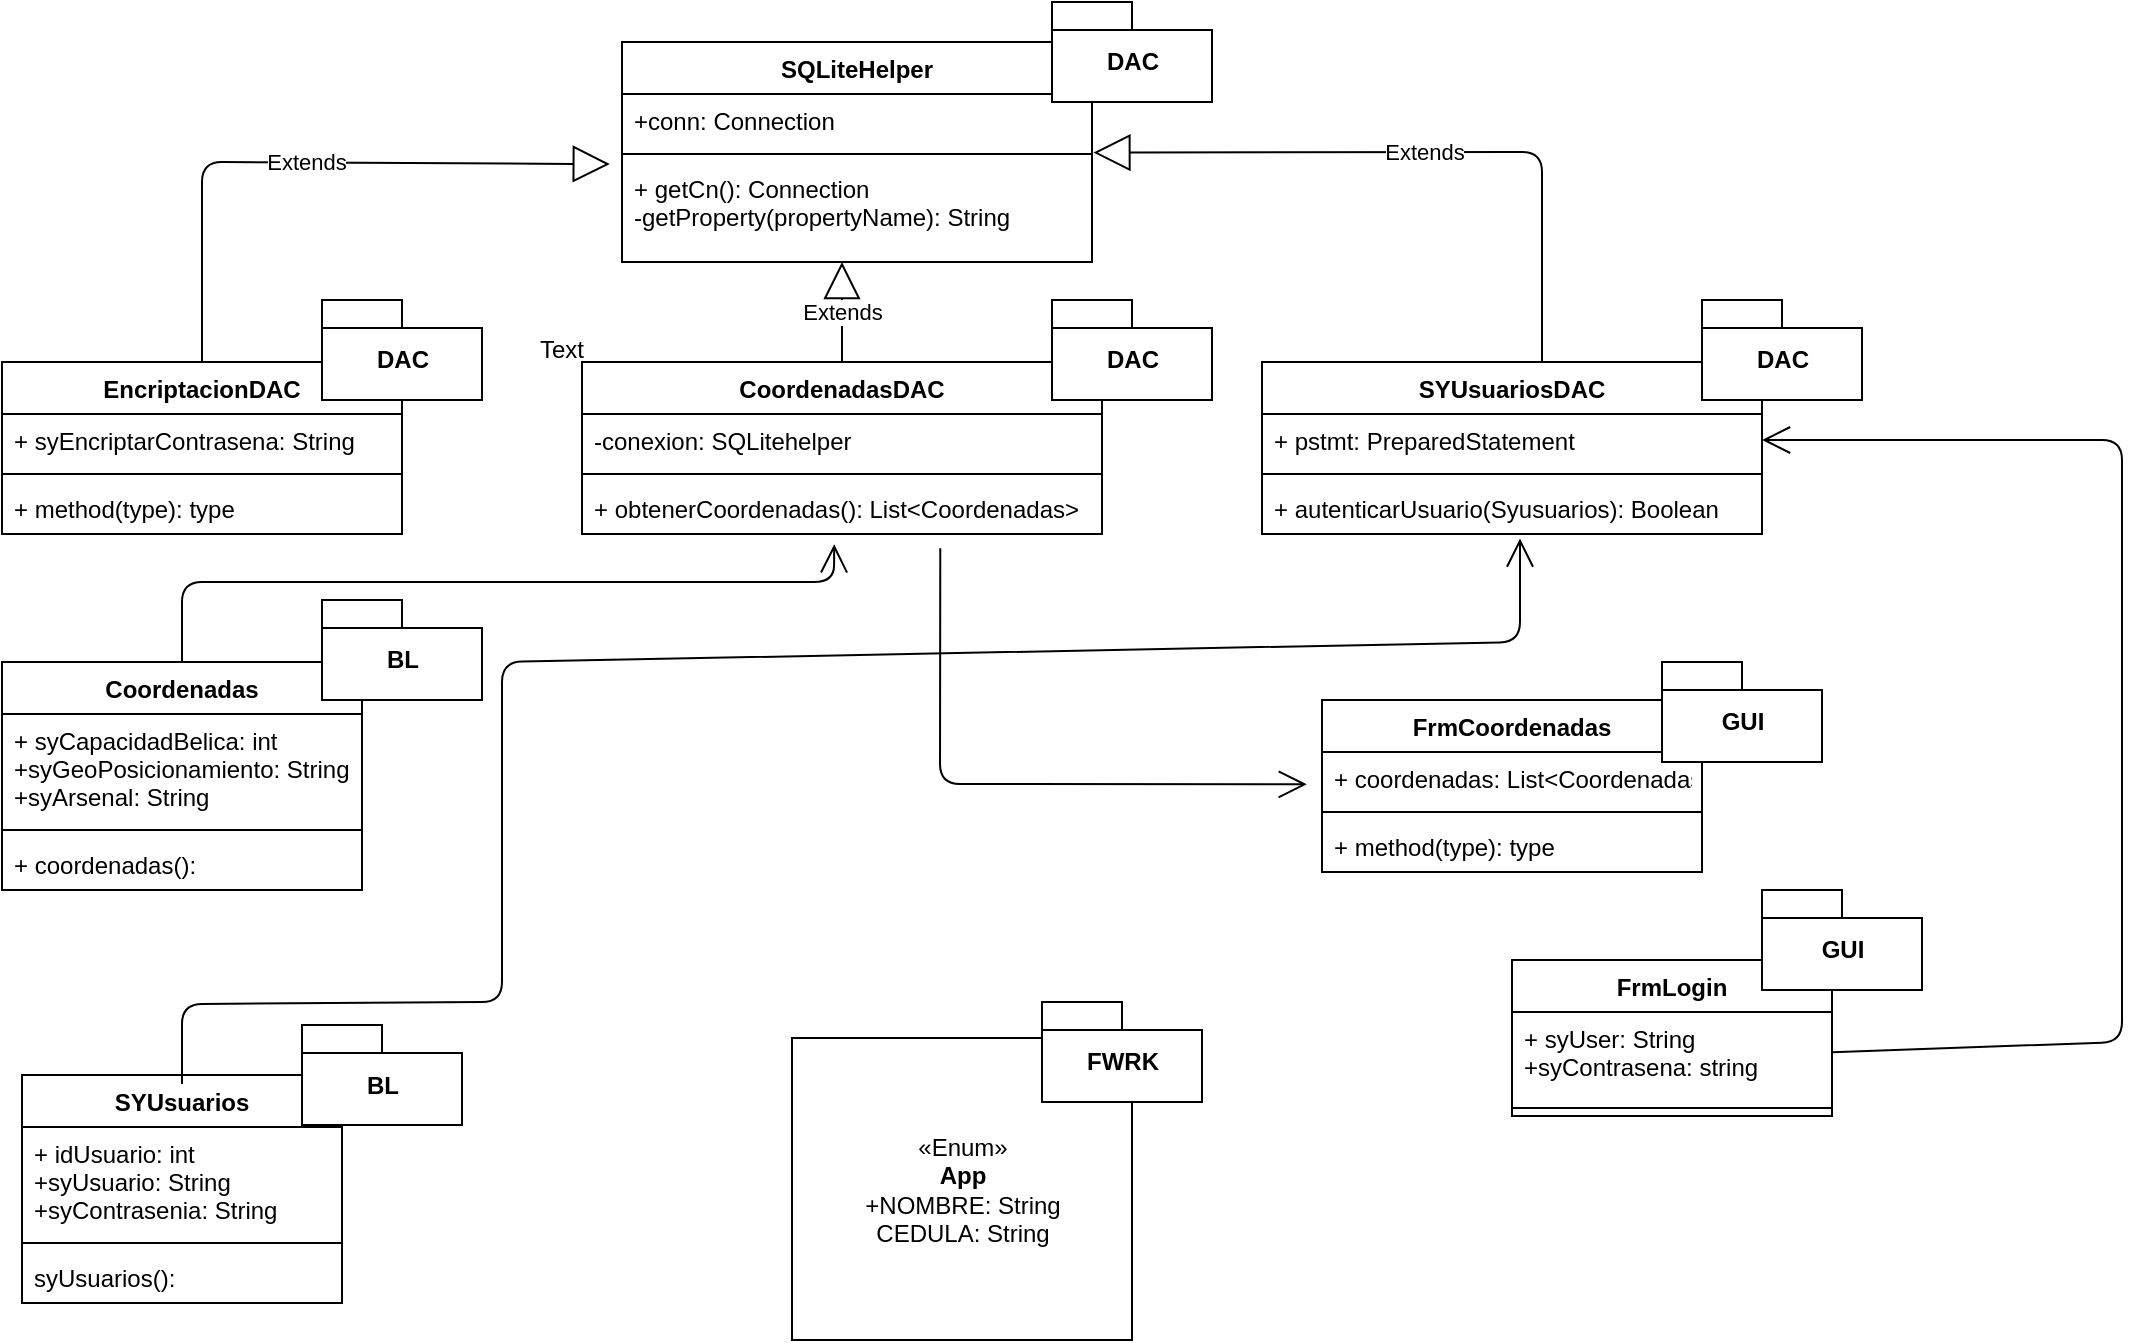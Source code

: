 <mxfile version="12.2.4" pages="1"><diagram id="fNW6O4ffezpYyZQA4l8y" name="Page-1"><mxGraphModel dx="1129" dy="523" grid="1" gridSize="10" guides="1" tooltips="1" connect="1" arrows="1" fold="1" page="1" pageScale="1" pageWidth="850" pageHeight="1100" math="0" shadow="0"><root><mxCell id="0"/><mxCell id="1" parent="0"/><mxCell id="6" value="SQLiteHelper" style="swimlane;fontStyle=1;align=center;verticalAlign=top;childLayout=stackLayout;horizontal=1;startSize=26;horizontalStack=0;resizeParent=1;resizeParentMax=0;resizeLast=0;collapsible=1;marginBottom=0;" parent="1" vertex="1"><mxGeometry x="340" y="20" width="235" height="110" as="geometry"/></mxCell><mxCell id="7" value="+conn: Connection" style="text;strokeColor=none;fillColor=none;align=left;verticalAlign=top;spacingLeft=4;spacingRight=4;overflow=hidden;rotatable=0;points=[[0,0.5],[1,0.5]];portConstraint=eastwest;" parent="6" vertex="1"><mxGeometry y="26" width="235" height="26" as="geometry"/></mxCell><mxCell id="8" value="" style="line;strokeWidth=1;fillColor=none;align=left;verticalAlign=middle;spacingTop=-1;spacingLeft=3;spacingRight=3;rotatable=0;labelPosition=right;points=[];portConstraint=eastwest;" parent="6" vertex="1"><mxGeometry y="52" width="235" height="8" as="geometry"/></mxCell><mxCell id="9" value="+ getCn(): Connection&#10;-getProperty(propertyName): String&#10;&#10;" style="text;strokeColor=none;fillColor=none;align=left;verticalAlign=top;spacingLeft=4;spacingRight=4;overflow=hidden;rotatable=0;points=[[0,0.5],[1,0.5]];portConstraint=eastwest;fontColor=#000000;" parent="6" vertex="1"><mxGeometry y="60" width="235" height="50" as="geometry"/></mxCell><mxCell id="10" value="EncriptacionDAC" style="swimlane;fontStyle=1;align=center;verticalAlign=top;childLayout=stackLayout;horizontal=1;startSize=26;horizontalStack=0;resizeParent=1;resizeParentMax=0;resizeLast=0;collapsible=1;marginBottom=0;" parent="1" vertex="1"><mxGeometry x="30" y="180" width="200" height="86" as="geometry"/></mxCell><mxCell id="11" value="+ syEncriptarContrasena: String" style="text;strokeColor=none;fillColor=none;align=left;verticalAlign=top;spacingLeft=4;spacingRight=4;overflow=hidden;rotatable=0;points=[[0,0.5],[1,0.5]];portConstraint=eastwest;fontColor=#000000;" parent="10" vertex="1"><mxGeometry y="26" width="200" height="26" as="geometry"/></mxCell><mxCell id="12" value="" style="line;strokeWidth=1;fillColor=none;align=left;verticalAlign=middle;spacingTop=-1;spacingLeft=3;spacingRight=3;rotatable=0;labelPosition=right;points=[];portConstraint=eastwest;" parent="10" vertex="1"><mxGeometry y="52" width="200" height="8" as="geometry"/></mxCell><mxCell id="13" value="+ method(type): type" style="text;strokeColor=none;fillColor=none;align=left;verticalAlign=top;spacingLeft=4;spacingRight=4;overflow=hidden;rotatable=0;points=[[0,0.5],[1,0.5]];portConstraint=eastwest;" parent="10" vertex="1"><mxGeometry y="60" width="200" height="26" as="geometry"/></mxCell><mxCell id="14" value="CoordenadasDAC" style="swimlane;fontStyle=1;align=center;verticalAlign=top;childLayout=stackLayout;horizontal=1;startSize=26;horizontalStack=0;resizeParent=1;resizeParentMax=0;resizeLast=0;collapsible=1;marginBottom=0;" parent="1" vertex="1"><mxGeometry x="320" y="180" width="260" height="86" as="geometry"/></mxCell><mxCell id="15" value="-conexion: SQLitehelper" style="text;strokeColor=none;fillColor=none;align=left;verticalAlign=top;spacingLeft=4;spacingRight=4;overflow=hidden;rotatable=0;points=[[0,0.5],[1,0.5]];portConstraint=eastwest;" parent="14" vertex="1"><mxGeometry y="26" width="260" height="26" as="geometry"/></mxCell><mxCell id="16" value="" style="line;strokeWidth=1;fillColor=none;align=left;verticalAlign=middle;spacingTop=-1;spacingLeft=3;spacingRight=3;rotatable=0;labelPosition=right;points=[];portConstraint=eastwest;" parent="14" vertex="1"><mxGeometry y="52" width="260" height="8" as="geometry"/></mxCell><mxCell id="17" value="+ obtenerCoordenadas(): List&lt;Coordenadas&gt;" style="text;strokeColor=none;fillColor=none;align=left;verticalAlign=top;spacingLeft=4;spacingRight=4;overflow=hidden;rotatable=0;points=[[0,0.5],[1,0.5]];portConstraint=eastwest;" parent="14" vertex="1"><mxGeometry y="60" width="260" height="26" as="geometry"/></mxCell><mxCell id="18" value="SYUsuariosDAC" style="swimlane;fontStyle=1;align=center;verticalAlign=top;childLayout=stackLayout;horizontal=1;startSize=26;horizontalStack=0;resizeParent=1;resizeParentMax=0;resizeLast=0;collapsible=1;marginBottom=0;" parent="1" vertex="1"><mxGeometry x="660" y="180" width="250" height="86" as="geometry"/></mxCell><mxCell id="19" value="+ pstmt: PreparedStatement" style="text;strokeColor=none;fillColor=none;align=left;verticalAlign=top;spacingLeft=4;spacingRight=4;overflow=hidden;rotatable=0;points=[[0,0.5],[1,0.5]];portConstraint=eastwest;" parent="18" vertex="1"><mxGeometry y="26" width="250" height="26" as="geometry"/></mxCell><mxCell id="20" value="" style="line;strokeWidth=1;fillColor=none;align=left;verticalAlign=middle;spacingTop=-1;spacingLeft=3;spacingRight=3;rotatable=0;labelPosition=right;points=[];portConstraint=eastwest;" parent="18" vertex="1"><mxGeometry y="52" width="250" height="8" as="geometry"/></mxCell><mxCell id="21" value="+ autenticarUsuario(Syusuarios): Boolean" style="text;strokeColor=none;fillColor=none;align=left;verticalAlign=top;spacingLeft=4;spacingRight=4;overflow=hidden;rotatable=0;points=[[0,0.5],[1,0.5]];portConstraint=eastwest;" parent="18" vertex="1"><mxGeometry y="60" width="250" height="26" as="geometry"/></mxCell><mxCell id="22" value="Coordenadas" style="swimlane;fontStyle=1;align=center;verticalAlign=top;childLayout=stackLayout;horizontal=1;startSize=26;horizontalStack=0;resizeParent=1;resizeParentMax=0;resizeLast=0;collapsible=1;marginBottom=0;" parent="1" vertex="1"><mxGeometry x="30" y="330" width="180" height="114" as="geometry"/></mxCell><mxCell id="23" value="+ syCapacidadBelica: int&#10;+syGeoPosicionamiento: String&#10;+syArsenal: String " style="text;strokeColor=none;fillColor=none;align=left;verticalAlign=top;spacingLeft=4;spacingRight=4;overflow=hidden;rotatable=0;points=[[0,0.5],[1,0.5]];portConstraint=eastwest;" parent="22" vertex="1"><mxGeometry y="26" width="180" height="54" as="geometry"/></mxCell><mxCell id="24" value="" style="line;strokeWidth=1;fillColor=none;align=left;verticalAlign=middle;spacingTop=-1;spacingLeft=3;spacingRight=3;rotatable=0;labelPosition=right;points=[];portConstraint=eastwest;" parent="22" vertex="1"><mxGeometry y="80" width="180" height="8" as="geometry"/></mxCell><mxCell id="25" value="+ coordenadas(): " style="text;strokeColor=none;fillColor=none;align=left;verticalAlign=top;spacingLeft=4;spacingRight=4;overflow=hidden;rotatable=0;points=[[0,0.5],[1,0.5]];portConstraint=eastwest;" parent="22" vertex="1"><mxGeometry y="88" width="180" height="26" as="geometry"/></mxCell><mxCell id="26" value="SYUsuarios" style="swimlane;fontStyle=1;align=center;verticalAlign=top;childLayout=stackLayout;horizontal=1;startSize=26;horizontalStack=0;resizeParent=1;resizeParentMax=0;resizeLast=0;collapsible=1;marginBottom=0;" parent="1" vertex="1"><mxGeometry x="40" y="536.5" width="160" height="114" as="geometry"/></mxCell><mxCell id="27" value="+ idUsuario: int&#10;+syUsuario: String&#10;+syContrasenia: String" style="text;strokeColor=none;fillColor=none;align=left;verticalAlign=top;spacingLeft=4;spacingRight=4;overflow=hidden;rotatable=0;points=[[0,0.5],[1,0.5]];portConstraint=eastwest;" parent="26" vertex="1"><mxGeometry y="26" width="160" height="54" as="geometry"/></mxCell><mxCell id="28" value="" style="line;strokeWidth=1;fillColor=none;align=left;verticalAlign=middle;spacingTop=-1;spacingLeft=3;spacingRight=3;rotatable=0;labelPosition=right;points=[];portConstraint=eastwest;" parent="26" vertex="1"><mxGeometry y="80" width="160" height="8" as="geometry"/></mxCell><mxCell id="29" value="syUsuarios():" style="text;strokeColor=none;fillColor=none;align=left;verticalAlign=top;spacingLeft=4;spacingRight=4;overflow=hidden;rotatable=0;points=[[0,0.5],[1,0.5]];portConstraint=eastwest;" parent="26" vertex="1"><mxGeometry y="88" width="160" height="26" as="geometry"/></mxCell><mxCell id="35" value="FrmCoordenadas" style="swimlane;fontStyle=1;align=center;verticalAlign=top;childLayout=stackLayout;horizontal=1;startSize=26;horizontalStack=0;resizeParent=1;resizeParentMax=0;resizeLast=0;collapsible=1;marginBottom=0;" parent="1" vertex="1"><mxGeometry x="690" y="349" width="190" height="86" as="geometry"/></mxCell><mxCell id="36" value="+ coordenadas: List&lt;Coordenadas&gt;&#10;" style="text;strokeColor=none;fillColor=none;align=left;verticalAlign=top;spacingLeft=4;spacingRight=4;overflow=hidden;rotatable=0;points=[[0,0.5],[1,0.5]];portConstraint=eastwest;" parent="35" vertex="1"><mxGeometry y="26" width="190" height="26" as="geometry"/></mxCell><mxCell id="37" value="" style="line;strokeWidth=1;fillColor=none;align=left;verticalAlign=middle;spacingTop=-1;spacingLeft=3;spacingRight=3;rotatable=0;labelPosition=right;points=[];portConstraint=eastwest;" parent="35" vertex="1"><mxGeometry y="52" width="190" height="8" as="geometry"/></mxCell><mxCell id="38" value="+ method(type): type" style="text;strokeColor=none;fillColor=none;align=left;verticalAlign=top;spacingLeft=4;spacingRight=4;overflow=hidden;rotatable=0;points=[[0,0.5],[1,0.5]];portConstraint=eastwest;" parent="35" vertex="1"><mxGeometry y="60" width="190" height="26" as="geometry"/></mxCell><mxCell id="45" value="Extends" style="endArrow=block;endSize=16;endFill=0;html=1;fontColor=none;exitX=0.5;exitY=0;exitDx=0;exitDy=0;entryX=-0.026;entryY=0.021;entryDx=0;entryDy=0;entryPerimeter=0;" parent="1" source="10" target="9" edge="1"><mxGeometry width="160" relative="1" as="geometry"><mxPoint x="90" y="60" as="sourcePoint"/><mxPoint x="250" y="60" as="targetPoint"/><Array as="points"><mxPoint x="130" y="80"/></Array></mxGeometry></mxCell><mxCell id="48" value="Extends" style="endArrow=block;endSize=16;endFill=0;html=1;fontColor=none;entryX=0.468;entryY=1;entryDx=0;entryDy=0;entryPerimeter=0;exitX=0.5;exitY=0;exitDx=0;exitDy=0;" parent="1" source="14" target="9" edge="1"><mxGeometry width="160" relative="1" as="geometry"><mxPoint x="257" y="146.5" as="sourcePoint"/><mxPoint x="417" y="146.5" as="targetPoint"/></mxGeometry></mxCell><mxCell id="49" value="Text" style="text;html=1;resizable=0;points=[];autosize=1;align=left;verticalAlign=top;spacingTop=-4;fontColor=none;" parent="1" vertex="1"><mxGeometry x="297" y="164" width="40" height="20" as="geometry"/></mxCell><mxCell id="52" value="Extends" style="endArrow=block;endSize=16;endFill=0;html=1;fontColor=none;entryX=1.003;entryY=-0.094;entryDx=0;entryDy=0;entryPerimeter=0;exitX=0.5;exitY=0;exitDx=0;exitDy=0;" parent="1" target="9" edge="1"><mxGeometry width="160" relative="1" as="geometry"><mxPoint x="800" y="180" as="sourcePoint"/><mxPoint x="799.98" y="130" as="targetPoint"/><Array as="points"><mxPoint x="800" y="75"/></Array></mxGeometry></mxCell><mxCell id="57" value="FrmLogin" style="swimlane;fontStyle=1;align=center;verticalAlign=top;childLayout=stackLayout;horizontal=1;startSize=26;horizontalStack=0;resizeParent=1;resizeParentMax=0;resizeLast=0;collapsible=1;marginBottom=0;fontColor=none;" parent="1" vertex="1"><mxGeometry x="785" y="479" width="160" height="78" as="geometry"/></mxCell><mxCell id="58" value="+ syUser: String&#10;+syContrasena: string" style="text;strokeColor=none;fillColor=none;align=left;verticalAlign=top;spacingLeft=4;spacingRight=4;overflow=hidden;rotatable=0;points=[[0,0.5],[1,0.5]];portConstraint=eastwest;" parent="57" vertex="1"><mxGeometry y="26" width="160" height="44" as="geometry"/></mxCell><mxCell id="59" value="" style="line;strokeWidth=1;fillColor=none;align=left;verticalAlign=middle;spacingTop=-1;spacingLeft=3;spacingRight=3;rotatable=0;labelPosition=right;points=[];portConstraint=eastwest;" parent="57" vertex="1"><mxGeometry y="70" width="160" height="8" as="geometry"/></mxCell><mxCell id="61" value="«Enum»&lt;br&gt;&lt;b&gt;App&lt;br&gt;&lt;/b&gt;+NOMBRE: String&lt;br&gt;CEDULA: String" style="html=1;fontColor=none;" parent="1" vertex="1"><mxGeometry x="425" y="518" width="170" height="151" as="geometry"/></mxCell><mxCell id="62" value="DAC" style="shape=folder;fontStyle=1;spacingTop=10;tabWidth=40;tabHeight=14;tabPosition=left;html=1;fontColor=none;" parent="1" vertex="1"><mxGeometry x="190" y="149" width="80" height="50" as="geometry"/></mxCell><mxCell id="63" value="GUI" style="shape=folder;fontStyle=1;spacingTop=10;tabWidth=40;tabHeight=14;tabPosition=left;html=1;fontColor=none;" parent="1" vertex="1"><mxGeometry x="910" y="444" width="80" height="50" as="geometry"/></mxCell><mxCell id="64" value="GUI" style="shape=folder;fontStyle=1;spacingTop=10;tabWidth=40;tabHeight=14;tabPosition=left;html=1;fontColor=none;" parent="1" vertex="1"><mxGeometry x="860" y="330" width="80" height="50" as="geometry"/></mxCell><mxCell id="65" value="DAC" style="shape=folder;fontStyle=1;spacingTop=10;tabWidth=40;tabHeight=14;tabPosition=left;html=1;fontColor=none;" parent="1" vertex="1"><mxGeometry x="555" y="149" width="80" height="50" as="geometry"/></mxCell><mxCell id="66" value="DAC" style="shape=folder;fontStyle=1;spacingTop=10;tabWidth=40;tabHeight=14;tabPosition=left;html=1;fontColor=none;" parent="1" vertex="1"><mxGeometry x="880" y="149" width="80" height="50" as="geometry"/></mxCell><mxCell id="67" value="DAC" style="shape=folder;fontStyle=1;spacingTop=10;tabWidth=40;tabHeight=14;tabPosition=left;html=1;fontColor=none;" parent="1" vertex="1"><mxGeometry x="555" width="80" height="50" as="geometry"/></mxCell><mxCell id="68" value="BL" style="shape=folder;fontStyle=1;spacingTop=10;tabWidth=40;tabHeight=14;tabPosition=left;html=1;fontColor=none;" parent="1" vertex="1"><mxGeometry x="190" y="299" width="80" height="50" as="geometry"/></mxCell><mxCell id="69" value="BL" style="shape=folder;fontStyle=1;spacingTop=10;tabWidth=40;tabHeight=14;tabPosition=left;html=1;fontColor=none;" parent="1" vertex="1"><mxGeometry x="180" y="511.5" width="80" height="50" as="geometry"/></mxCell><mxCell id="70" value="FWRK" style="shape=folder;fontStyle=1;spacingTop=10;tabWidth=40;tabHeight=14;tabPosition=left;html=1;fontColor=none;" parent="1" vertex="1"><mxGeometry x="550" y="500" width="80" height="50" as="geometry"/></mxCell><mxCell id="71" value="" style="endArrow=open;endFill=1;endSize=12;html=1;fontColor=none;entryX=0.485;entryY=1.198;entryDx=0;entryDy=0;entryPerimeter=0;exitX=0.5;exitY=0;exitDx=0;exitDy=0;" parent="1" source="22" target="17" edge="1"><mxGeometry width="160" relative="1" as="geometry"><mxPoint x="60" y="290" as="sourcePoint"/><mxPoint x="425" y="290" as="targetPoint"/><Array as="points"><mxPoint x="120" y="290"/><mxPoint x="446" y="290"/></Array></mxGeometry></mxCell><mxCell id="72" value="" style="endArrow=open;endFill=1;endSize=12;html=1;fontColor=none;entryX=0.516;entryY=1.087;entryDx=0;entryDy=0;entryPerimeter=0;exitX=0.5;exitY=0;exitDx=0;exitDy=0;" parent="1" target="21" edge="1"><mxGeometry width="160" relative="1" as="geometry"><mxPoint x="120" y="541" as="sourcePoint"/><mxPoint x="446.1" y="482.148" as="targetPoint"/><Array as="points"><mxPoint x="120" y="501"/><mxPoint x="280" y="500"/><mxPoint x="280" y="330"/><mxPoint x="789" y="320"/></Array></mxGeometry></mxCell><mxCell id="73" value="" style="endArrow=open;endFill=1;endSize=12;html=1;fontColor=none;entryX=-0.04;entryY=0.621;entryDx=0;entryDy=0;entryPerimeter=0;exitX=0.689;exitY=1.272;exitDx=0;exitDy=0;exitPerimeter=0;" parent="1" source="17" target="36" edge="1"><mxGeometry width="160" relative="1" as="geometry"><mxPoint x="430" y="310" as="sourcePoint"/><mxPoint x="480" y="360" as="targetPoint"/><Array as="points"><mxPoint x="499" y="391"/></Array></mxGeometry></mxCell><mxCell id="74" value="" style="endArrow=open;endFill=1;endSize=12;html=1;fontColor=none;exitX=0.689;exitY=1.272;exitDx=0;exitDy=0;exitPerimeter=0;entryX=1;entryY=0.5;entryDx=0;entryDy=0;" parent="1" target="19" edge="1"><mxGeometry width="160" relative="1" as="geometry"><mxPoint x="945.14" y="525.072" as="sourcePoint"/><mxPoint x="1090" y="230" as="targetPoint"/><Array as="points"><mxPoint x="1090" y="520"/><mxPoint x="1090" y="219"/></Array></mxGeometry></mxCell></root></mxGraphModel></diagram></mxfile>